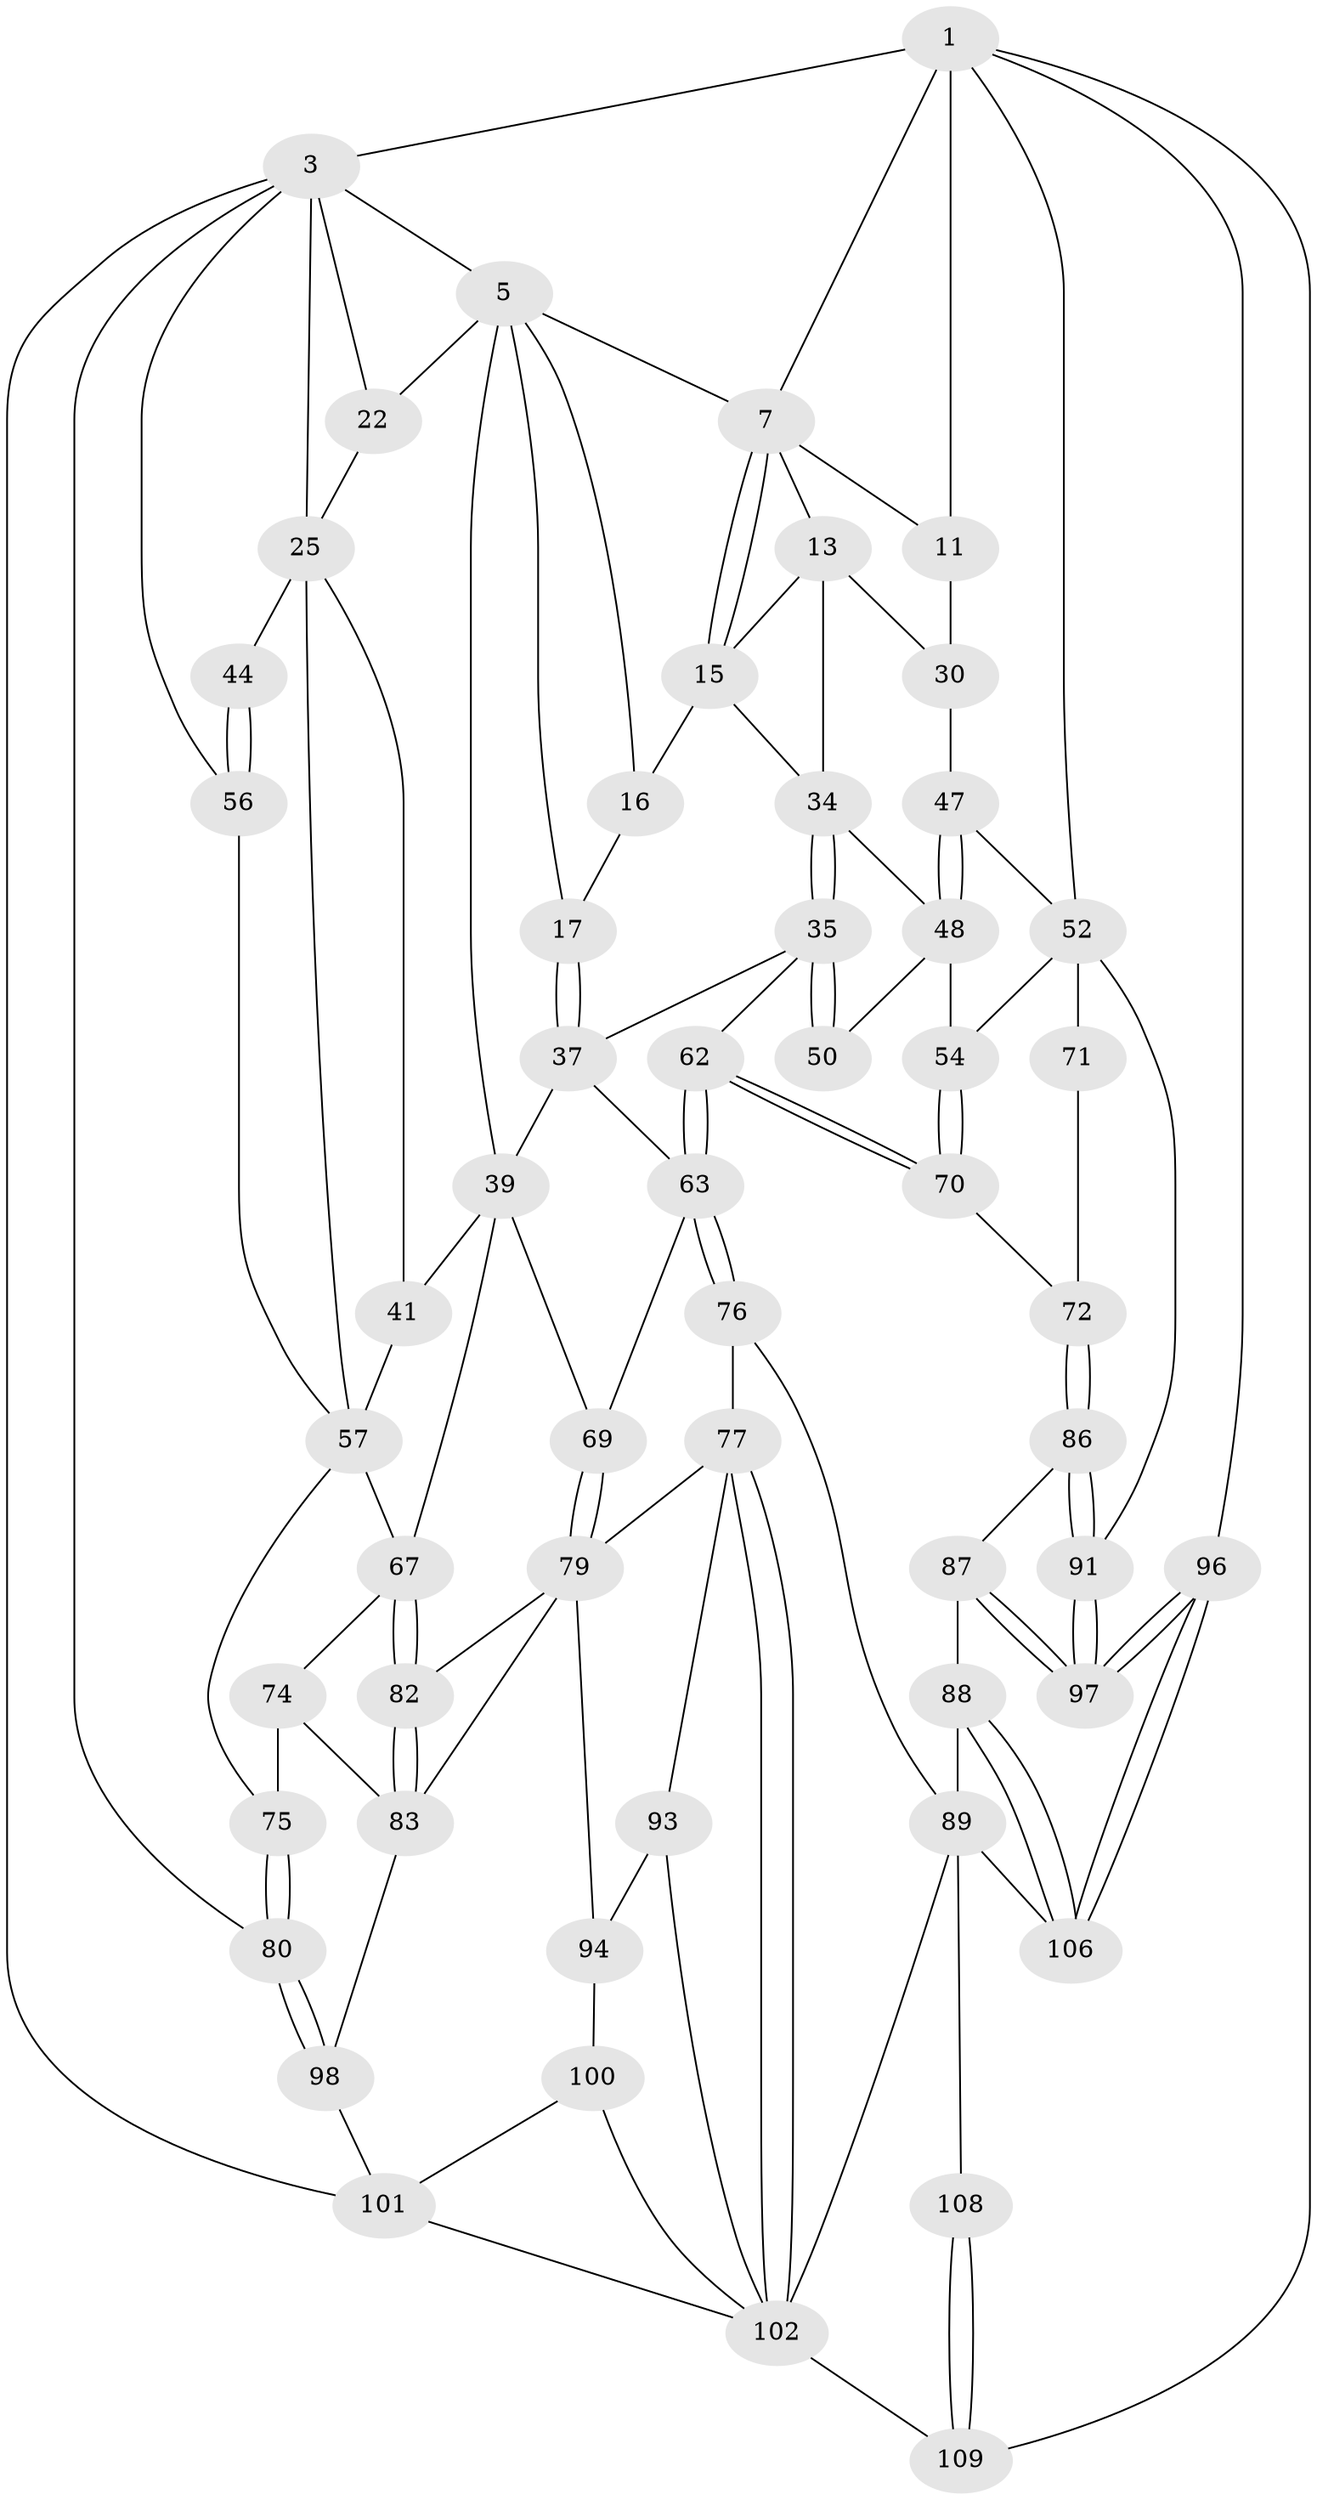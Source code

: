 // original degree distribution, {3: 0.017857142857142856, 6: 0.24107142857142858, 5: 0.48214285714285715, 4: 0.25892857142857145}
// Generated by graph-tools (version 1.1) at 2025/28/03/15/25 16:28:09]
// undirected, 56 vertices, 125 edges
graph export_dot {
graph [start="1"]
  node [color=gray90,style=filled];
  1 [pos="+1+0",super="+10+2"];
  3 [pos="+0+0",super="+4+27+81"];
  5 [pos="+0.4448785663316139+0",super="+6+19"];
  7 [pos="+0.6096089064820908+0",super="+8"];
  11 [pos="+0.9362867847275632+0.09135346714679246",super="+29"];
  13 [pos="+0.8287755923225633+0.14285646662617216",super="+32+14"];
  15 [pos="+0.6990481643168845+0.16429069347823633",super="+20"];
  16 [pos="+0.5251645296221327+0.17813197845566633"];
  17 [pos="+0.5224171437889533+0.17989275035979396",super="+18"];
  22 [pos="+0.2237428658681824+0.16979557996356578",super="+23"];
  25 [pos="+0.09801086028745665+0.21012770026629318",super="+26+42"];
  30 [pos="+1+0.20781398703630946",super="+31"];
  34 [pos="+0.6696201526528466+0.25567527501720005",super="+38"];
  35 [pos="+0.646009496086676+0.30694513933820844",super="+36"];
  37 [pos="+0.47747281702225924+0.3579267832503859",super="+45"];
  39 [pos="+0.20832208704978014+0.38479802338469493",super="+40"];
  41 [pos="+0.15027796160609688+0.3781553551761881",super="+60"];
  44 [pos="+0.047677534882653576+0.35683234079829196"];
  47 [pos="+0.8862053357014692+0.33852668557249604",super="+51"];
  48 [pos="+0.8338981361128371+0.3612364851166123",super="+49"];
  50 [pos="+0.6818890622865038+0.44225439632308833"];
  52 [pos="+1+0.44936612201771386",super="+53+55"];
  54 [pos="+0.8671078924729435+0.4458637646510977"];
  56 [pos="+0+0.3624348146746729"];
  57 [pos="+0.028399734818700076+0.45465782979330216",super="+58"];
  62 [pos="+0.6572879090018413+0.5631318871082887"];
  63 [pos="+0.6371243786232476+0.5845674395328758",super="+64"];
  67 [pos="+0.1906053284572012+0.5674216795291892",super="+68"];
  69 [pos="+0.3894684569209268+0.5038307449872039"];
  70 [pos="+0.687295495178388+0.5649471645424011"];
  71 [pos="+0.8832937544535497+0.5707583838536487"];
  72 [pos="+0.8418575924929548+0.6241232887868726"];
  74 [pos="+0.045420836236380324+0.5858668251805347"];
  75 [pos="+0+0.5638278788412135"];
  76 [pos="+0.6055788799297749+0.6617463370193726"];
  77 [pos="+0.5690557537252984+0.6822329168405759",super="+78"];
  79 [pos="+0.3826420529055775+0.6534706138834853",super="+85"];
  80 [pos="+0+0.849972584619175"];
  82 [pos="+0.20695232983988932+0.6293463877532873"];
  83 [pos="+0.12059361731732625+0.7528949325657245",super="+84"];
  86 [pos="+0.863264267235827+0.6670582143128889"];
  87 [pos="+0.8550652949831045+0.7304071972417452"];
  88 [pos="+0.8130285920095588+0.7729442422786762"];
  89 [pos="+0.8036926603736284+0.7813285417937402",super="+90+107"];
  91 [pos="+1+0.6443922723717483"];
  93 [pos="+0.4245767726877695+0.7809035568834062",super="+104"];
  94 [pos="+0.3049077307570472+0.7768596085707994",super="+99"];
  96 [pos="+1+1"];
  97 [pos="+1+1"];
  98 [pos="+0.08463897863248378+0.801251904961751"];
  100 [pos="+0.2616659859032522+0.876726502407884"];
  101 [pos="+0.17383311004749263+0.8835662020520199",super="+112"];
  102 [pos="+0.5472168599990521+0.841411417806552",super="+103"];
  106 [pos="+1+1"];
  108 [pos="+0.6900809251544588+0.9827098518421415"];
  109 [pos="+0.6075207797632178+1"];
  1 -- 11 [weight=2];
  1 -- 7;
  1 -- 96;
  1 -- 3 [weight=2];
  1 -- 109;
  1 -- 52;
  3 -- 5;
  3 -- 56;
  3 -- 80;
  3 -- 22;
  3 -- 101;
  3 -- 25;
  5 -- 16;
  5 -- 7;
  5 -- 22;
  5 -- 39;
  5 -- 17;
  7 -- 15;
  7 -- 15;
  7 -- 11;
  7 -- 13;
  11 -- 30;
  13 -- 30;
  13 -- 34;
  13 -- 15;
  15 -- 16;
  15 -- 34;
  16 -- 17;
  17 -- 37 [weight=2];
  17 -- 37;
  22 -- 25;
  25 -- 44 [weight=2];
  25 -- 57;
  25 -- 41;
  30 -- 47 [weight=2];
  34 -- 35;
  34 -- 35;
  34 -- 48;
  35 -- 50 [weight=2];
  35 -- 50;
  35 -- 37;
  35 -- 62;
  37 -- 63;
  37 -- 39;
  39 -- 41;
  39 -- 67;
  39 -- 69;
  41 -- 57 [weight=2];
  44 -- 56;
  44 -- 56;
  47 -- 48;
  47 -- 48;
  47 -- 52;
  48 -- 50;
  48 -- 54;
  52 -- 54;
  52 -- 71 [weight=2];
  52 -- 91;
  54 -- 70;
  54 -- 70;
  56 -- 57;
  57 -- 75;
  57 -- 67;
  62 -- 63;
  62 -- 63;
  62 -- 70;
  62 -- 70;
  63 -- 76;
  63 -- 76;
  63 -- 69;
  67 -- 82;
  67 -- 82;
  67 -- 74;
  69 -- 79;
  69 -- 79;
  70 -- 72;
  71 -- 72;
  72 -- 86;
  72 -- 86;
  74 -- 75;
  74 -- 83;
  75 -- 80;
  75 -- 80;
  76 -- 77;
  76 -- 89;
  77 -- 102;
  77 -- 102;
  77 -- 93;
  77 -- 79;
  79 -- 82;
  79 -- 83;
  79 -- 94;
  80 -- 98;
  80 -- 98;
  82 -- 83;
  82 -- 83;
  83 -- 98;
  86 -- 87;
  86 -- 91;
  86 -- 91;
  87 -- 88;
  87 -- 97;
  87 -- 97;
  88 -- 89;
  88 -- 106;
  88 -- 106;
  89 -- 108 [weight=2];
  89 -- 102;
  89 -- 106;
  91 -- 97;
  91 -- 97;
  93 -- 94 [weight=2];
  93 -- 102;
  94 -- 100;
  96 -- 97;
  96 -- 97;
  96 -- 106;
  96 -- 106;
  98 -- 101;
  100 -- 101;
  100 -- 102;
  101 -- 102;
  102 -- 109;
  108 -- 109;
  108 -- 109;
}

